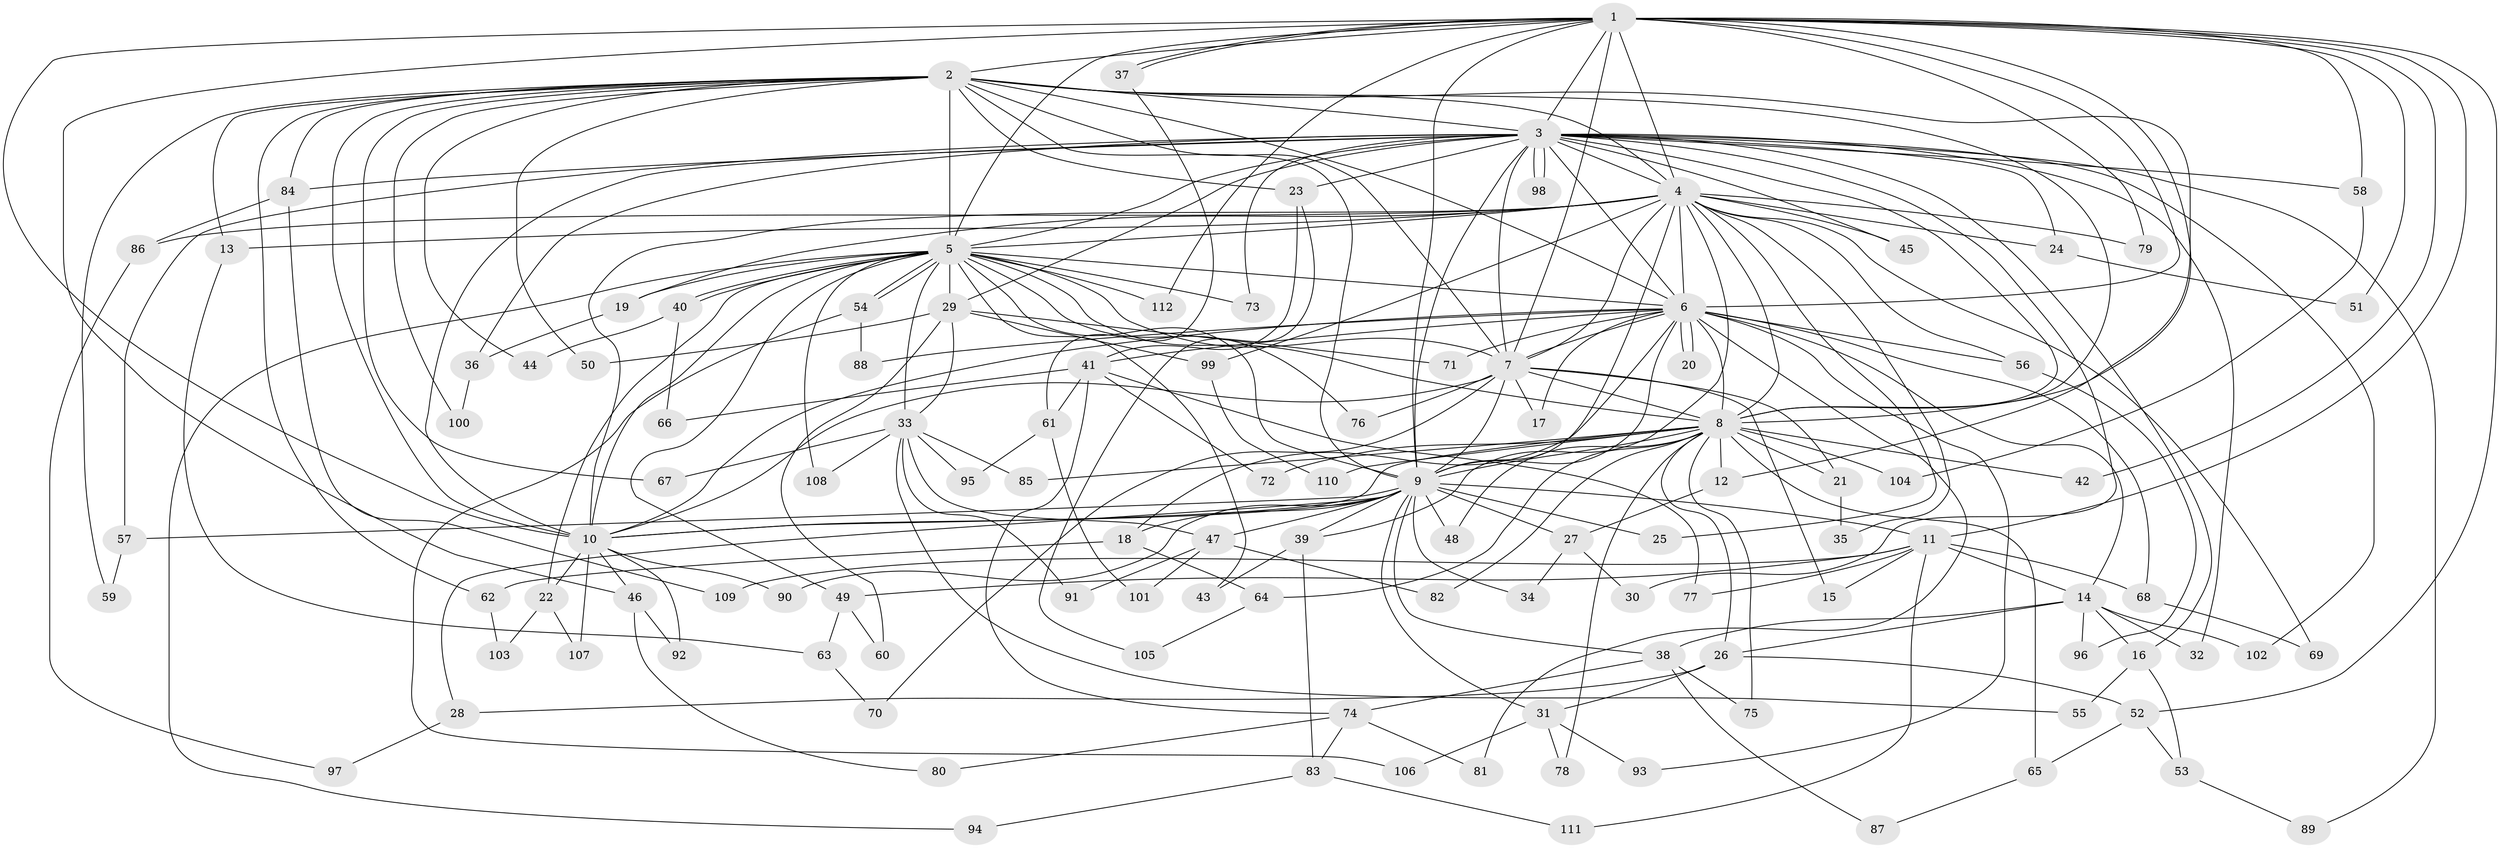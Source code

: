 // Generated by graph-tools (version 1.1) at 2025/49/03/09/25 03:49:30]
// undirected, 112 vertices, 249 edges
graph export_dot {
graph [start="1"]
  node [color=gray90,style=filled];
  1;
  2;
  3;
  4;
  5;
  6;
  7;
  8;
  9;
  10;
  11;
  12;
  13;
  14;
  15;
  16;
  17;
  18;
  19;
  20;
  21;
  22;
  23;
  24;
  25;
  26;
  27;
  28;
  29;
  30;
  31;
  32;
  33;
  34;
  35;
  36;
  37;
  38;
  39;
  40;
  41;
  42;
  43;
  44;
  45;
  46;
  47;
  48;
  49;
  50;
  51;
  52;
  53;
  54;
  55;
  56;
  57;
  58;
  59;
  60;
  61;
  62;
  63;
  64;
  65;
  66;
  67;
  68;
  69;
  70;
  71;
  72;
  73;
  74;
  75;
  76;
  77;
  78;
  79;
  80;
  81;
  82;
  83;
  84;
  85;
  86;
  87;
  88;
  89;
  90;
  91;
  92;
  93;
  94;
  95;
  96;
  97;
  98;
  99;
  100;
  101;
  102;
  103;
  104;
  105;
  106;
  107;
  108;
  109;
  110;
  111;
  112;
  1 -- 2;
  1 -- 3;
  1 -- 4;
  1 -- 5;
  1 -- 6;
  1 -- 7;
  1 -- 8;
  1 -- 9;
  1 -- 10;
  1 -- 11;
  1 -- 37;
  1 -- 37;
  1 -- 42;
  1 -- 46;
  1 -- 51;
  1 -- 52;
  1 -- 58;
  1 -- 79;
  1 -- 112;
  2 -- 3;
  2 -- 4;
  2 -- 5;
  2 -- 6;
  2 -- 7;
  2 -- 8;
  2 -- 9;
  2 -- 10;
  2 -- 12;
  2 -- 13;
  2 -- 23;
  2 -- 44;
  2 -- 50;
  2 -- 59;
  2 -- 62;
  2 -- 67;
  2 -- 84;
  2 -- 100;
  3 -- 4;
  3 -- 5;
  3 -- 6;
  3 -- 7;
  3 -- 8;
  3 -- 9;
  3 -- 10;
  3 -- 16;
  3 -- 23;
  3 -- 24;
  3 -- 29;
  3 -- 30;
  3 -- 32;
  3 -- 36;
  3 -- 45;
  3 -- 57;
  3 -- 58;
  3 -- 73;
  3 -- 84;
  3 -- 89;
  3 -- 98;
  3 -- 98;
  3 -- 102;
  4 -- 5;
  4 -- 6;
  4 -- 7;
  4 -- 8;
  4 -- 9;
  4 -- 10;
  4 -- 13;
  4 -- 19;
  4 -- 24;
  4 -- 25;
  4 -- 35;
  4 -- 39;
  4 -- 45;
  4 -- 56;
  4 -- 69;
  4 -- 79;
  4 -- 86;
  4 -- 99;
  5 -- 6;
  5 -- 7;
  5 -- 8;
  5 -- 9;
  5 -- 10;
  5 -- 19;
  5 -- 22;
  5 -- 29;
  5 -- 33;
  5 -- 40;
  5 -- 40;
  5 -- 43;
  5 -- 49;
  5 -- 54;
  5 -- 54;
  5 -- 73;
  5 -- 76;
  5 -- 94;
  5 -- 108;
  5 -- 112;
  6 -- 7;
  6 -- 8;
  6 -- 9;
  6 -- 10;
  6 -- 14;
  6 -- 17;
  6 -- 18;
  6 -- 20;
  6 -- 20;
  6 -- 41;
  6 -- 56;
  6 -- 68;
  6 -- 71;
  6 -- 81;
  6 -- 88;
  6 -- 93;
  7 -- 8;
  7 -- 9;
  7 -- 10;
  7 -- 15;
  7 -- 17;
  7 -- 21;
  7 -- 70;
  7 -- 76;
  8 -- 9;
  8 -- 10;
  8 -- 12;
  8 -- 21;
  8 -- 26;
  8 -- 42;
  8 -- 48;
  8 -- 64;
  8 -- 65;
  8 -- 72;
  8 -- 75;
  8 -- 78;
  8 -- 82;
  8 -- 85;
  8 -- 104;
  8 -- 110;
  9 -- 10;
  9 -- 11;
  9 -- 18;
  9 -- 25;
  9 -- 27;
  9 -- 28;
  9 -- 31;
  9 -- 34;
  9 -- 38;
  9 -- 39;
  9 -- 47;
  9 -- 48;
  9 -- 57;
  9 -- 90;
  10 -- 22;
  10 -- 46;
  10 -- 90;
  10 -- 92;
  10 -- 107;
  11 -- 14;
  11 -- 15;
  11 -- 49;
  11 -- 68;
  11 -- 77;
  11 -- 109;
  11 -- 111;
  12 -- 27;
  13 -- 63;
  14 -- 16;
  14 -- 26;
  14 -- 32;
  14 -- 38;
  14 -- 96;
  14 -- 102;
  16 -- 53;
  16 -- 55;
  18 -- 62;
  18 -- 64;
  19 -- 36;
  21 -- 35;
  22 -- 103;
  22 -- 107;
  23 -- 41;
  23 -- 105;
  24 -- 51;
  26 -- 28;
  26 -- 31;
  26 -- 52;
  27 -- 30;
  27 -- 34;
  28 -- 97;
  29 -- 33;
  29 -- 50;
  29 -- 60;
  29 -- 71;
  29 -- 99;
  31 -- 78;
  31 -- 93;
  31 -- 106;
  33 -- 47;
  33 -- 55;
  33 -- 67;
  33 -- 85;
  33 -- 91;
  33 -- 95;
  33 -- 108;
  36 -- 100;
  37 -- 61;
  38 -- 74;
  38 -- 75;
  38 -- 87;
  39 -- 43;
  39 -- 83;
  40 -- 44;
  40 -- 66;
  41 -- 61;
  41 -- 66;
  41 -- 72;
  41 -- 74;
  41 -- 77;
  46 -- 80;
  46 -- 92;
  47 -- 82;
  47 -- 91;
  47 -- 101;
  49 -- 60;
  49 -- 63;
  52 -- 53;
  52 -- 65;
  53 -- 89;
  54 -- 88;
  54 -- 106;
  56 -- 96;
  57 -- 59;
  58 -- 104;
  61 -- 95;
  61 -- 101;
  62 -- 103;
  63 -- 70;
  64 -- 105;
  65 -- 87;
  68 -- 69;
  74 -- 80;
  74 -- 81;
  74 -- 83;
  83 -- 94;
  83 -- 111;
  84 -- 86;
  84 -- 109;
  86 -- 97;
  99 -- 110;
}
